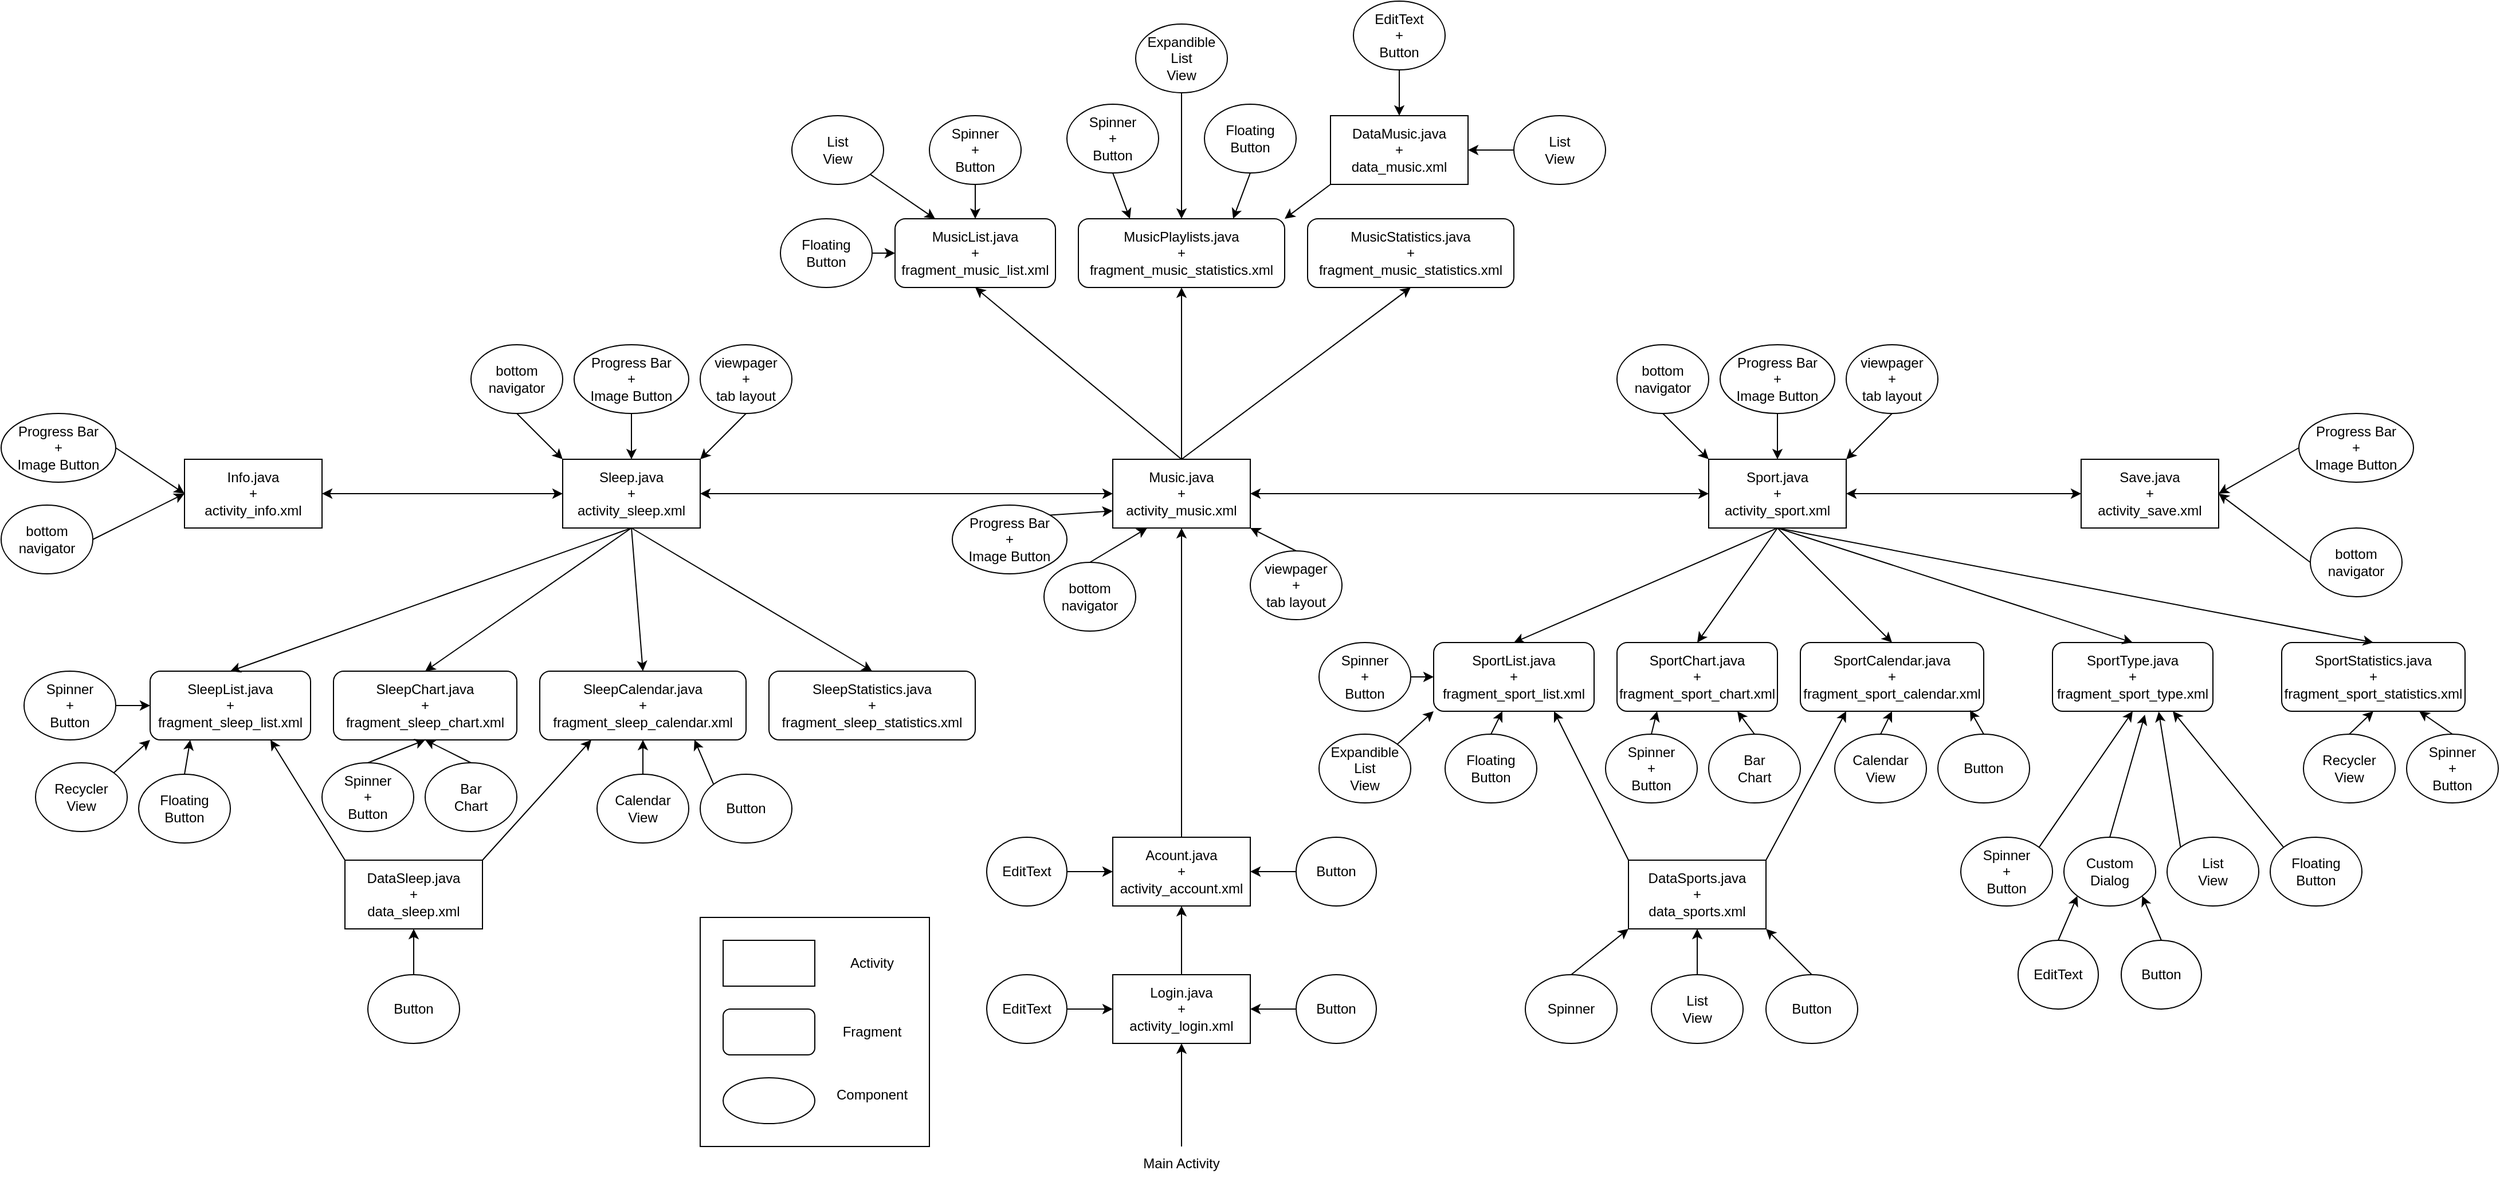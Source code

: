 <mxfile version="20.5.2" type="device"><diagram id="QqsUvbtZhlAcSIjgyaJ4" name="Page-1"><mxGraphModel dx="2036" dy="773" grid="1" gridSize="10" guides="1" tooltips="1" connect="1" arrows="1" fold="1" page="1" pageScale="1" pageWidth="827" pageHeight="1169" math="0" shadow="0"><root><mxCell id="0"/><mxCell id="1" parent="0"/><mxCell id="LwRBW2J4MLNvgcLNQUV2-6" value="" style="rounded=0;whiteSpace=wrap;html=1;" vertex="1" parent="1"><mxGeometry x="-40" y="800" width="200" height="200" as="geometry"/></mxCell><mxCell id="DoOkaMzC40wHIkQqQhBH-1" value="Login.java&lt;br&gt;+&lt;br&gt;activity_login.xml" style="rounded=0;whiteSpace=wrap;html=1;" parent="1" vertex="1"><mxGeometry x="320" y="850" width="120" height="60" as="geometry"/></mxCell><mxCell id="DoOkaMzC40wHIkQqQhBH-2" value="Acount.java&lt;br&gt;+&lt;br&gt;activity_account.xml" style="rounded=0;whiteSpace=wrap;html=1;shadow=0;" parent="1" vertex="1"><mxGeometry x="320" y="730" width="120" height="60" as="geometry"/></mxCell><mxCell id="DoOkaMzC40wHIkQqQhBH-3" value="Sleep.java&lt;br&gt;+&lt;br&gt;activity_sleep.xml" style="rounded=0;whiteSpace=wrap;html=1;" parent="1" vertex="1"><mxGeometry x="-160" y="400" width="120" height="60" as="geometry"/></mxCell><mxCell id="DoOkaMzC40wHIkQqQhBH-4" value="Sport.java&lt;br&gt;+&lt;br&gt;activity_sport.xml" style="rounded=0;whiteSpace=wrap;html=1;" parent="1" vertex="1"><mxGeometry x="840" y="400" width="120" height="60" as="geometry"/></mxCell><mxCell id="DoOkaMzC40wHIkQqQhBH-5" value="Info.java&lt;br&gt;+&lt;br&gt;activity_info.xml" style="rounded=0;whiteSpace=wrap;html=1;" parent="1" vertex="1"><mxGeometry x="-490" y="400" width="120" height="60" as="geometry"/></mxCell><mxCell id="DoOkaMzC40wHIkQqQhBH-6" value="Save.java&lt;br&gt;+&lt;br&gt;activity_save.xml" style="rounded=0;whiteSpace=wrap;html=1;" parent="1" vertex="1"><mxGeometry x="1165" y="400" width="120" height="60" as="geometry"/></mxCell><mxCell id="DoOkaMzC40wHIkQqQhBH-7" value="Music.java&lt;br&gt;+&lt;br&gt;activity_music.xml" style="rounded=0;whiteSpace=wrap;html=1;" parent="1" vertex="1"><mxGeometry x="320" y="400" width="120" height="60" as="geometry"/></mxCell><mxCell id="DoOkaMzC40wHIkQqQhBH-9" value="" style="endArrow=classic;html=1;rounded=0;exitX=0.5;exitY=0;exitDx=0;exitDy=0;entryX=0.5;entryY=1;entryDx=0;entryDy=0;" parent="1" source="DoOkaMzC40wHIkQqQhBH-1" target="DoOkaMzC40wHIkQqQhBH-2" edge="1"><mxGeometry width="50" height="50" relative="1" as="geometry"><mxPoint x="430" y="960" as="sourcePoint"/><mxPoint x="480" y="910" as="targetPoint"/></mxGeometry></mxCell><mxCell id="DoOkaMzC40wHIkQqQhBH-10" value="" style="endArrow=classic;html=1;rounded=0;entryX=0.5;entryY=1;entryDx=0;entryDy=0;exitX=0.5;exitY=0;exitDx=0;exitDy=0;" parent="1" source="DoOkaMzC40wHIkQqQhBH-2" target="DoOkaMzC40wHIkQqQhBH-7" edge="1"><mxGeometry width="50" height="50" relative="1" as="geometry"><mxPoint x="380" y="550" as="sourcePoint"/><mxPoint x="380" y="540" as="targetPoint"/></mxGeometry></mxCell><mxCell id="DoOkaMzC40wHIkQqQhBH-12" value="" style="endArrow=classic;startArrow=classic;html=1;rounded=0;entryX=0;entryY=0.5;entryDx=0;entryDy=0;exitX=1;exitY=0.5;exitDx=0;exitDy=0;" parent="1" source="DoOkaMzC40wHIkQqQhBH-7" target="DoOkaMzC40wHIkQqQhBH-4" edge="1"><mxGeometry width="50" height="50" relative="1" as="geometry"><mxPoint x="330" y="590" as="sourcePoint"/><mxPoint x="380" y="540" as="targetPoint"/></mxGeometry></mxCell><mxCell id="DoOkaMzC40wHIkQqQhBH-13" value="" style="endArrow=classic;startArrow=classic;html=1;rounded=0;exitX=1;exitY=0.5;exitDx=0;exitDy=0;entryX=0;entryY=0.5;entryDx=0;entryDy=0;" parent="1" source="DoOkaMzC40wHIkQqQhBH-4" target="DoOkaMzC40wHIkQqQhBH-6" edge="1"><mxGeometry width="50" height="50" relative="1" as="geometry"><mxPoint x="670" y="480" as="sourcePoint"/><mxPoint x="720" y="430" as="targetPoint"/></mxGeometry></mxCell><mxCell id="DoOkaMzC40wHIkQqQhBH-14" value="" style="endArrow=classic;startArrow=classic;html=1;rounded=0;entryX=1;entryY=0.5;entryDx=0;entryDy=0;exitX=0;exitY=0.5;exitDx=0;exitDy=0;" parent="1" source="DoOkaMzC40wHIkQqQhBH-7" target="DoOkaMzC40wHIkQqQhBH-3" edge="1"><mxGeometry width="50" height="50" relative="1" as="geometry"><mxPoint x="330" y="590" as="sourcePoint"/><mxPoint x="380" y="540" as="targetPoint"/></mxGeometry></mxCell><mxCell id="DoOkaMzC40wHIkQqQhBH-15" value="" style="endArrow=classic;startArrow=classic;html=1;rounded=0;exitX=1;exitY=0.5;exitDx=0;exitDy=0;entryX=0;entryY=0.5;entryDx=0;entryDy=0;" parent="1" source="DoOkaMzC40wHIkQqQhBH-5" target="DoOkaMzC40wHIkQqQhBH-3" edge="1"><mxGeometry width="50" height="50" relative="1" as="geometry"><mxPoint x="70" y="480" as="sourcePoint"/><mxPoint x="-30" y="470" as="targetPoint"/></mxGeometry></mxCell><mxCell id="DoOkaMzC40wHIkQqQhBH-16" value="MusicList.java&lt;br&gt;+&lt;br&gt;fragment_music_list.xml" style="rounded=1;whiteSpace=wrap;html=1;" parent="1" vertex="1"><mxGeometry x="130" y="190" width="140" height="60" as="geometry"/></mxCell><mxCell id="DoOkaMzC40wHIkQqQhBH-19" value="MusicStatistics.java&lt;br&gt;+&lt;br&gt;fragment_music_statistics.xml" style="rounded=1;whiteSpace=wrap;html=1;" parent="1" vertex="1"><mxGeometry x="490" y="190" width="180" height="60" as="geometry"/></mxCell><mxCell id="DoOkaMzC40wHIkQqQhBH-20" value="MusicPlaylists.java&lt;br&gt;+&lt;br&gt;fragment_music_statistics.xml" style="rounded=1;whiteSpace=wrap;html=1;" parent="1" vertex="1"><mxGeometry x="290" y="190" width="180" height="60" as="geometry"/></mxCell><mxCell id="DoOkaMzC40wHIkQqQhBH-21" value="" style="endArrow=classic;html=1;rounded=0;exitX=0.5;exitY=0;exitDx=0;exitDy=0;entryX=0.5;entryY=1;entryDx=0;entryDy=0;" parent="1" source="DoOkaMzC40wHIkQqQhBH-7" target="DoOkaMzC40wHIkQqQhBH-16" edge="1"><mxGeometry width="50" height="50" relative="1" as="geometry"><mxPoint x="330" y="370" as="sourcePoint"/><mxPoint x="380" y="320" as="targetPoint"/></mxGeometry></mxCell><mxCell id="DoOkaMzC40wHIkQqQhBH-22" value="" style="endArrow=classic;html=1;rounded=0;exitX=0.5;exitY=0;exitDx=0;exitDy=0;entryX=0.5;entryY=1;entryDx=0;entryDy=0;" parent="1" source="DoOkaMzC40wHIkQqQhBH-7" target="DoOkaMzC40wHIkQqQhBH-19" edge="1"><mxGeometry width="50" height="50" relative="1" as="geometry"><mxPoint x="330" y="370" as="sourcePoint"/><mxPoint x="380" y="320" as="targetPoint"/></mxGeometry></mxCell><mxCell id="DoOkaMzC40wHIkQqQhBH-23" value="" style="endArrow=classic;html=1;rounded=0;exitX=0.5;exitY=0;exitDx=0;exitDy=0;entryX=0.5;entryY=1;entryDx=0;entryDy=0;" parent="1" source="DoOkaMzC40wHIkQqQhBH-7" target="DoOkaMzC40wHIkQqQhBH-20" edge="1"><mxGeometry width="50" height="50" relative="1" as="geometry"><mxPoint x="330" y="370" as="sourcePoint"/><mxPoint x="380" y="320" as="targetPoint"/></mxGeometry></mxCell><mxCell id="DoOkaMzC40wHIkQqQhBH-24" value="SleepList.java&lt;br&gt;+&lt;br&gt;fragment_sleep_list.xml" style="rounded=1;whiteSpace=wrap;html=1;" parent="1" vertex="1"><mxGeometry x="-520" y="585" width="140" height="60" as="geometry"/></mxCell><mxCell id="DoOkaMzC40wHIkQqQhBH-25" value="SleepStatistics.java&lt;br&gt;+&lt;br&gt;fragment_sleep_statistics.xml" style="rounded=1;whiteSpace=wrap;html=1;" parent="1" vertex="1"><mxGeometry x="20" y="585" width="180" height="60" as="geometry"/></mxCell><mxCell id="DoOkaMzC40wHIkQqQhBH-26" value="SleepCalendar.java&lt;br&gt;+&lt;br&gt;fragment_sleep_calendar.xml" style="rounded=1;whiteSpace=wrap;html=1;" parent="1" vertex="1"><mxGeometry x="-180" y="585" width="180" height="60" as="geometry"/></mxCell><mxCell id="DoOkaMzC40wHIkQqQhBH-27" value="SleepChart.java&lt;br&gt;+&lt;br&gt;fragment_sleep_chart.xml" style="rounded=1;whiteSpace=wrap;html=1;" parent="1" vertex="1"><mxGeometry x="-360" y="585" width="160" height="60" as="geometry"/></mxCell><mxCell id="DoOkaMzC40wHIkQqQhBH-28" value="" style="endArrow=classic;html=1;rounded=0;exitX=0.5;exitY=1;exitDx=0;exitDy=0;entryX=0.5;entryY=0;entryDx=0;entryDy=0;" parent="1" source="DoOkaMzC40wHIkQqQhBH-3" target="DoOkaMzC40wHIkQqQhBH-25" edge="1"><mxGeometry width="50" height="50" relative="1" as="geometry"><mxPoint x="-50" y="590" as="sourcePoint"/><mxPoint y="540" as="targetPoint"/></mxGeometry></mxCell><mxCell id="DoOkaMzC40wHIkQqQhBH-29" value="" style="endArrow=classic;html=1;rounded=0;exitX=0.5;exitY=1;exitDx=0;exitDy=0;entryX=0.5;entryY=0;entryDx=0;entryDy=0;" parent="1" source="DoOkaMzC40wHIkQqQhBH-3" target="DoOkaMzC40wHIkQqQhBH-26" edge="1"><mxGeometry width="50" height="50" relative="1" as="geometry"><mxPoint x="-50" y="590" as="sourcePoint"/><mxPoint y="540" as="targetPoint"/></mxGeometry></mxCell><mxCell id="DoOkaMzC40wHIkQqQhBH-30" value="" style="endArrow=classic;html=1;rounded=0;exitX=0.5;exitY=1;exitDx=0;exitDy=0;entryX=0.5;entryY=0;entryDx=0;entryDy=0;" parent="1" source="DoOkaMzC40wHIkQqQhBH-3" target="DoOkaMzC40wHIkQqQhBH-27" edge="1"><mxGeometry width="50" height="50" relative="1" as="geometry"><mxPoint x="-50" y="590" as="sourcePoint"/><mxPoint y="540" as="targetPoint"/></mxGeometry></mxCell><mxCell id="DoOkaMzC40wHIkQqQhBH-31" value="" style="endArrow=classic;html=1;rounded=0;exitX=0.5;exitY=1;exitDx=0;exitDy=0;entryX=0.5;entryY=0;entryDx=0;entryDy=0;" parent="1" source="DoOkaMzC40wHIkQqQhBH-3" target="DoOkaMzC40wHIkQqQhBH-24" edge="1"><mxGeometry width="50" height="50" relative="1" as="geometry"><mxPoint x="-50" y="590" as="sourcePoint"/><mxPoint y="540" as="targetPoint"/></mxGeometry></mxCell><mxCell id="DoOkaMzC40wHIkQqQhBH-32" value="SportList.java&lt;br&gt;+&lt;br&gt;fragment_sport_list.xml" style="rounded=1;whiteSpace=wrap;html=1;" parent="1" vertex="1"><mxGeometry x="600" y="560" width="140" height="60" as="geometry"/></mxCell><mxCell id="DoOkaMzC40wHIkQqQhBH-33" value="SportCalendar.java&lt;br&gt;+&lt;br&gt;fragment_sport_calendar.xml" style="rounded=1;whiteSpace=wrap;html=1;" parent="1" vertex="1"><mxGeometry x="920" y="560" width="160" height="60" as="geometry"/></mxCell><mxCell id="DoOkaMzC40wHIkQqQhBH-34" value="SportStatistics.java&lt;br&gt;+&lt;br&gt;fragment_sport_statistics.xml" style="rounded=1;whiteSpace=wrap;html=1;" parent="1" vertex="1"><mxGeometry x="1340" y="560" width="160" height="60" as="geometry"/></mxCell><mxCell id="DoOkaMzC40wHIkQqQhBH-35" value="SportChart.java&lt;br&gt;+&lt;br&gt;fragment_sport_chart.xml" style="rounded=1;whiteSpace=wrap;html=1;" parent="1" vertex="1"><mxGeometry x="760" y="560" width="140" height="60" as="geometry"/></mxCell><mxCell id="DoOkaMzC40wHIkQqQhBH-36" value="SportType.java&lt;br&gt;+&lt;br&gt;fragment_sport_type.xml" style="rounded=1;whiteSpace=wrap;html=1;" parent="1" vertex="1"><mxGeometry x="1140" y="560" width="140" height="60" as="geometry"/></mxCell><mxCell id="DoOkaMzC40wHIkQqQhBH-37" value="" style="endArrow=classic;html=1;rounded=0;exitX=0.5;exitY=1;exitDx=0;exitDy=0;entryX=0.5;entryY=0;entryDx=0;entryDy=0;" parent="1" source="DoOkaMzC40wHIkQqQhBH-4" target="DoOkaMzC40wHIkQqQhBH-33" edge="1"><mxGeometry width="50" height="50" relative="1" as="geometry"><mxPoint x="800" y="700" as="sourcePoint"/><mxPoint x="850" y="650" as="targetPoint"/></mxGeometry></mxCell><mxCell id="DoOkaMzC40wHIkQqQhBH-38" value="" style="endArrow=classic;html=1;rounded=0;exitX=0.5;exitY=1;exitDx=0;exitDy=0;entryX=0.5;entryY=0;entryDx=0;entryDy=0;" parent="1" source="DoOkaMzC40wHIkQqQhBH-4" target="DoOkaMzC40wHIkQqQhBH-35" edge="1"><mxGeometry width="50" height="50" relative="1" as="geometry"><mxPoint x="800" y="700" as="sourcePoint"/><mxPoint x="850" y="650" as="targetPoint"/></mxGeometry></mxCell><mxCell id="DoOkaMzC40wHIkQqQhBH-39" value="" style="endArrow=classic;html=1;rounded=0;exitX=0.5;exitY=1;exitDx=0;exitDy=0;entryX=0.5;entryY=0;entryDx=0;entryDy=0;" parent="1" source="DoOkaMzC40wHIkQqQhBH-4" target="DoOkaMzC40wHIkQqQhBH-36" edge="1"><mxGeometry width="50" height="50" relative="1" as="geometry"><mxPoint x="800" y="700" as="sourcePoint"/><mxPoint x="850" y="650" as="targetPoint"/></mxGeometry></mxCell><mxCell id="DoOkaMzC40wHIkQqQhBH-40" value="" style="endArrow=classic;html=1;rounded=0;exitX=0.5;exitY=1;exitDx=0;exitDy=0;entryX=0.5;entryY=0;entryDx=0;entryDy=0;" parent="1" source="DoOkaMzC40wHIkQqQhBH-4" target="DoOkaMzC40wHIkQqQhBH-32" edge="1"><mxGeometry width="50" height="50" relative="1" as="geometry"><mxPoint x="800" y="700" as="sourcePoint"/><mxPoint x="850" y="650" as="targetPoint"/></mxGeometry></mxCell><mxCell id="DoOkaMzC40wHIkQqQhBH-41" value="" style="endArrow=classic;html=1;rounded=0;exitX=0.5;exitY=1;exitDx=0;exitDy=0;entryX=0.5;entryY=0;entryDx=0;entryDy=0;" parent="1" source="DoOkaMzC40wHIkQqQhBH-4" target="DoOkaMzC40wHIkQqQhBH-34" edge="1"><mxGeometry width="50" height="50" relative="1" as="geometry"><mxPoint x="800" y="700" as="sourcePoint"/><mxPoint x="850" y="650" as="targetPoint"/></mxGeometry></mxCell><mxCell id="DoOkaMzC40wHIkQqQhBH-42" value="viewpager&lt;br&gt;+&lt;br&gt;tab layout" style="ellipse;whiteSpace=wrap;html=1;rounded=0;shadow=0;" parent="1" vertex="1"><mxGeometry x="440" y="480" width="80" height="60" as="geometry"/></mxCell><mxCell id="DoOkaMzC40wHIkQqQhBH-43" value="bottom&lt;br&gt;navigator" style="ellipse;whiteSpace=wrap;html=1;rounded=0;shadow=0;" parent="1" vertex="1"><mxGeometry x="260" y="490" width="80" height="60" as="geometry"/></mxCell><mxCell id="DoOkaMzC40wHIkQqQhBH-44" value="" style="endArrow=classic;html=1;rounded=0;exitX=0.5;exitY=0;exitDx=0;exitDy=0;entryX=0.25;entryY=1;entryDx=0;entryDy=0;" parent="1" source="DoOkaMzC40wHIkQqQhBH-43" target="DoOkaMzC40wHIkQqQhBH-7" edge="1"><mxGeometry width="50" height="50" relative="1" as="geometry"><mxPoint x="320" y="510" as="sourcePoint"/><mxPoint x="370" y="460" as="targetPoint"/></mxGeometry></mxCell><mxCell id="DoOkaMzC40wHIkQqQhBH-45" value="" style="endArrow=classic;html=1;rounded=0;exitX=0.5;exitY=0;exitDx=0;exitDy=0;entryX=1;entryY=1;entryDx=0;entryDy=0;" parent="1" source="DoOkaMzC40wHIkQqQhBH-42" target="DoOkaMzC40wHIkQqQhBH-7" edge="1"><mxGeometry width="50" height="50" relative="1" as="geometry"><mxPoint x="510" y="480" as="sourcePoint"/><mxPoint x="560" y="430" as="targetPoint"/></mxGeometry></mxCell><mxCell id="DoOkaMzC40wHIkQqQhBH-46" value="bottom&lt;br&gt;navigator" style="ellipse;whiteSpace=wrap;html=1;rounded=0;shadow=0;" parent="1" vertex="1"><mxGeometry x="-240" y="300" width="80" height="60" as="geometry"/></mxCell><mxCell id="DoOkaMzC40wHIkQqQhBH-47" value="" style="endArrow=classic;html=1;rounded=0;exitX=0.5;exitY=1;exitDx=0;exitDy=0;entryX=0;entryY=0;entryDx=0;entryDy=0;" parent="1" source="DoOkaMzC40wHIkQqQhBH-46" target="DoOkaMzC40wHIkQqQhBH-3" edge="1"><mxGeometry width="50" height="50" relative="1" as="geometry"><mxPoint x="90" y="380" as="sourcePoint"/><mxPoint x="90" y="330" as="targetPoint"/></mxGeometry></mxCell><mxCell id="DoOkaMzC40wHIkQqQhBH-48" value="bottom&lt;br&gt;navigator" style="ellipse;whiteSpace=wrap;html=1;rounded=0;shadow=0;" parent="1" vertex="1"><mxGeometry x="-650" y="440" width="80" height="60" as="geometry"/></mxCell><mxCell id="DoOkaMzC40wHIkQqQhBH-49" value="" style="endArrow=classic;html=1;rounded=0;exitX=1;exitY=0.5;exitDx=0;exitDy=0;entryX=0;entryY=0.5;entryDx=0;entryDy=0;" parent="1" source="DoOkaMzC40wHIkQqQhBH-48" target="DoOkaMzC40wHIkQqQhBH-5" edge="1"><mxGeometry width="50" height="50" relative="1" as="geometry"><mxPoint x="-570" y="440" as="sourcePoint"/><mxPoint x="-490" y="420" as="targetPoint"/></mxGeometry></mxCell><mxCell id="DoOkaMzC40wHIkQqQhBH-50" value="bottom&lt;br&gt;navigator" style="ellipse;whiteSpace=wrap;html=1;rounded=0;shadow=0;" parent="1" vertex="1"><mxGeometry x="760" y="300" width="80" height="60" as="geometry"/></mxCell><mxCell id="DoOkaMzC40wHIkQqQhBH-51" value="" style="endArrow=classic;html=1;rounded=0;exitX=0.5;exitY=1;exitDx=0;exitDy=0;entryX=0;entryY=0;entryDx=0;entryDy=0;" parent="1" source="DoOkaMzC40wHIkQqQhBH-50" target="DoOkaMzC40wHIkQqQhBH-4" edge="1"><mxGeometry width="50" height="50" relative="1" as="geometry"><mxPoint x="800" y="350" as="sourcePoint"/><mxPoint x="800" y="300" as="targetPoint"/></mxGeometry></mxCell><mxCell id="DoOkaMzC40wHIkQqQhBH-52" value="bottom&lt;br&gt;navigator" style="ellipse;whiteSpace=wrap;html=1;rounded=0;shadow=0;" parent="1" vertex="1"><mxGeometry x="1365" y="460" width="80" height="60" as="geometry"/></mxCell><mxCell id="DoOkaMzC40wHIkQqQhBH-53" value="" style="endArrow=classic;html=1;rounded=0;exitX=0;exitY=0.5;exitDx=0;exitDy=0;entryX=1;entryY=0.5;entryDx=0;entryDy=0;" parent="1" source="DoOkaMzC40wHIkQqQhBH-52" target="DoOkaMzC40wHIkQqQhBH-6" edge="1"><mxGeometry width="50" height="50" relative="1" as="geometry"><mxPoint x="995" y="370" as="sourcePoint"/><mxPoint x="1065" y="350" as="targetPoint"/></mxGeometry></mxCell><mxCell id="DoOkaMzC40wHIkQqQhBH-54" value="viewpager&lt;br&gt;+&lt;br&gt;tab layout" style="ellipse;whiteSpace=wrap;html=1;rounded=0;shadow=0;" parent="1" vertex="1"><mxGeometry x="960" y="300" width="80" height="60" as="geometry"/></mxCell><mxCell id="DoOkaMzC40wHIkQqQhBH-55" value="" style="endArrow=classic;html=1;rounded=0;exitX=0.5;exitY=1;exitDx=0;exitDy=0;entryX=1;entryY=0;entryDx=0;entryDy=0;" parent="1" source="DoOkaMzC40wHIkQqQhBH-54" target="DoOkaMzC40wHIkQqQhBH-4" edge="1"><mxGeometry width="50" height="50" relative="1" as="geometry"><mxPoint x="1030" y="320" as="sourcePoint"/><mxPoint x="960" y="300" as="targetPoint"/></mxGeometry></mxCell><mxCell id="DoOkaMzC40wHIkQqQhBH-56" value="viewpager&lt;br&gt;+&lt;br&gt;tab layout" style="ellipse;whiteSpace=wrap;html=1;rounded=0;shadow=0;" parent="1" vertex="1"><mxGeometry x="-40" y="300" width="80" height="60" as="geometry"/></mxCell><mxCell id="DoOkaMzC40wHIkQqQhBH-57" value="" style="endArrow=classic;html=1;rounded=0;exitX=0.5;exitY=1;exitDx=0;exitDy=0;entryX=1;entryY=0;entryDx=0;entryDy=0;" parent="1" source="DoOkaMzC40wHIkQqQhBH-56" target="DoOkaMzC40wHIkQqQhBH-3" edge="1"><mxGeometry width="50" height="50" relative="1" as="geometry"><mxPoint x="70" y="280" as="sourcePoint"/><mxPoint y="260" as="targetPoint"/></mxGeometry></mxCell><mxCell id="DoOkaMzC40wHIkQqQhBH-60" value="EditText" style="ellipse;whiteSpace=wrap;html=1;rounded=0;shadow=0;" parent="1" vertex="1"><mxGeometry x="210" y="850" width="70" height="60" as="geometry"/></mxCell><mxCell id="DoOkaMzC40wHIkQqQhBH-61" value="Button" style="ellipse;whiteSpace=wrap;html=1;rounded=0;shadow=0;" parent="1" vertex="1"><mxGeometry x="480" y="850" width="70" height="60" as="geometry"/></mxCell><mxCell id="DoOkaMzC40wHIkQqQhBH-62" value="" style="endArrow=classic;html=1;rounded=0;exitX=1;exitY=0.5;exitDx=0;exitDy=0;entryX=0;entryY=0.5;entryDx=0;entryDy=0;" parent="1" source="DoOkaMzC40wHIkQqQhBH-60" target="DoOkaMzC40wHIkQqQhBH-1" edge="1"><mxGeometry width="50" height="50" relative="1" as="geometry"><mxPoint x="330" y="890" as="sourcePoint"/><mxPoint x="380" y="840" as="targetPoint"/><Array as="points"/></mxGeometry></mxCell><mxCell id="DoOkaMzC40wHIkQqQhBH-65" value="" style="endArrow=classic;html=1;rounded=0;exitX=0;exitY=0.5;exitDx=0;exitDy=0;entryX=1;entryY=0.5;entryDx=0;entryDy=0;" parent="1" source="DoOkaMzC40wHIkQqQhBH-61" target="DoOkaMzC40wHIkQqQhBH-1" edge="1"><mxGeometry width="50" height="50" relative="1" as="geometry"><mxPoint x="640" y="930" as="sourcePoint"/><mxPoint x="690" y="880" as="targetPoint"/></mxGeometry></mxCell><mxCell id="DoOkaMzC40wHIkQqQhBH-66" value="Button" style="ellipse;whiteSpace=wrap;html=1;rounded=0;shadow=0;" parent="1" vertex="1"><mxGeometry x="480" y="730" width="70" height="60" as="geometry"/></mxCell><mxCell id="DoOkaMzC40wHIkQqQhBH-67" value="" style="endArrow=classic;html=1;rounded=0;exitX=0;exitY=0.5;exitDx=0;exitDy=0;entryX=1;entryY=0.5;entryDx=0;entryDy=0;" parent="1" source="DoOkaMzC40wHIkQqQhBH-66" target="DoOkaMzC40wHIkQqQhBH-2" edge="1"><mxGeometry width="50" height="50" relative="1" as="geometry"><mxPoint x="640" y="810" as="sourcePoint"/><mxPoint x="440" y="760" as="targetPoint"/></mxGeometry></mxCell><mxCell id="DoOkaMzC40wHIkQqQhBH-68" value="EditText" style="ellipse;whiteSpace=wrap;html=1;rounded=0;shadow=0;" parent="1" vertex="1"><mxGeometry x="210" y="730" width="70" height="60" as="geometry"/></mxCell><mxCell id="DoOkaMzC40wHIkQqQhBH-69" value="" style="endArrow=classic;html=1;rounded=0;exitX=1;exitY=0.5;exitDx=0;exitDy=0;entryX=0;entryY=0.5;entryDx=0;entryDy=0;" parent="1" source="DoOkaMzC40wHIkQqQhBH-68" target="DoOkaMzC40wHIkQqQhBH-2" edge="1"><mxGeometry width="50" height="50" relative="1" as="geometry"><mxPoint x="330" y="770" as="sourcePoint"/><mxPoint x="310" y="740" as="targetPoint"/><Array as="points"/></mxGeometry></mxCell><mxCell id="DoOkaMzC40wHIkQqQhBH-70" value="Spinner&lt;br&gt;+&lt;br&gt;Button" style="ellipse;whiteSpace=wrap;html=1;rounded=0;shadow=0;" parent="1" vertex="1"><mxGeometry x="-630" y="585" width="80" height="60" as="geometry"/></mxCell><mxCell id="DoOkaMzC40wHIkQqQhBH-71" value="Floating&lt;br&gt;Button" style="ellipse;whiteSpace=wrap;html=1;rounded=0;shadow=0;" parent="1" vertex="1"><mxGeometry x="-530" y="675" width="80" height="60" as="geometry"/></mxCell><mxCell id="DoOkaMzC40wHIkQqQhBH-72" value="Recycler&lt;br&gt;View" style="ellipse;whiteSpace=wrap;html=1;rounded=0;shadow=0;" parent="1" vertex="1"><mxGeometry x="-620" y="665" width="80" height="60" as="geometry"/></mxCell><mxCell id="DoOkaMzC40wHIkQqQhBH-73" value="Spinner&lt;br&gt;+&lt;br&gt;Button" style="ellipse;whiteSpace=wrap;html=1;rounded=0;shadow=0;" parent="1" vertex="1"><mxGeometry x="-370" y="665" width="80" height="60" as="geometry"/></mxCell><mxCell id="DoOkaMzC40wHIkQqQhBH-74" value="Button" style="ellipse;whiteSpace=wrap;html=1;rounded=0;shadow=0;" parent="1" vertex="1"><mxGeometry x="-40" y="675" width="80" height="60" as="geometry"/></mxCell><mxCell id="DoOkaMzC40wHIkQqQhBH-75" value="Calendar&lt;br&gt;View" style="ellipse;whiteSpace=wrap;html=1;rounded=0;shadow=0;" parent="1" vertex="1"><mxGeometry x="-130" y="675" width="80" height="60" as="geometry"/></mxCell><mxCell id="DoOkaMzC40wHIkQqQhBH-76" value="Bar&lt;br&gt;Chart" style="ellipse;whiteSpace=wrap;html=1;rounded=0;shadow=0;" parent="1" vertex="1"><mxGeometry x="-280" y="665" width="80" height="60" as="geometry"/></mxCell><mxCell id="DoOkaMzC40wHIkQqQhBH-77" value="" style="endArrow=classic;html=1;rounded=0;entryX=0;entryY=0.5;entryDx=0;entryDy=0;exitX=1;exitY=0.5;exitDx=0;exitDy=0;" parent="1" source="DoOkaMzC40wHIkQqQhBH-70" target="DoOkaMzC40wHIkQqQhBH-24" edge="1"><mxGeometry width="50" height="50" relative="1" as="geometry"><mxPoint x="-560" y="565" as="sourcePoint"/><mxPoint x="-510" y="515" as="targetPoint"/></mxGeometry></mxCell><mxCell id="DoOkaMzC40wHIkQqQhBH-78" value="" style="endArrow=classic;html=1;rounded=0;entryX=0;entryY=1;entryDx=0;entryDy=0;exitX=1;exitY=0;exitDx=0;exitDy=0;" parent="1" source="DoOkaMzC40wHIkQqQhBH-72" target="DoOkaMzC40wHIkQqQhBH-24" edge="1"><mxGeometry width="50" height="50" relative="1" as="geometry"><mxPoint x="-570" y="735" as="sourcePoint"/><mxPoint x="-520" y="685" as="targetPoint"/></mxGeometry></mxCell><mxCell id="DoOkaMzC40wHIkQqQhBH-79" value="" style="endArrow=classic;html=1;rounded=0;exitX=0.5;exitY=0;exitDx=0;exitDy=0;entryX=0.25;entryY=1;entryDx=0;entryDy=0;" parent="1" source="DoOkaMzC40wHIkQqQhBH-71" target="DoOkaMzC40wHIkQqQhBH-24" edge="1"><mxGeometry width="50" height="50" relative="1" as="geometry"><mxPoint x="-240" y="725" as="sourcePoint"/><mxPoint x="-460" y="655" as="targetPoint"/></mxGeometry></mxCell><mxCell id="DoOkaMzC40wHIkQqQhBH-80" value="" style="endArrow=classic;html=1;rounded=0;entryX=0.5;entryY=1;entryDx=0;entryDy=0;exitX=0.5;exitY=0;exitDx=0;exitDy=0;" parent="1" source="DoOkaMzC40wHIkQqQhBH-73" target="DoOkaMzC40wHIkQqQhBH-27" edge="1"><mxGeometry width="50" height="50" relative="1" as="geometry"><mxPoint x="-240" y="725" as="sourcePoint"/><mxPoint x="-190" y="675" as="targetPoint"/></mxGeometry></mxCell><mxCell id="DoOkaMzC40wHIkQqQhBH-81" value="" style="endArrow=classic;html=1;rounded=0;entryX=0.5;entryY=1;entryDx=0;entryDy=0;exitX=0.5;exitY=0;exitDx=0;exitDy=0;" parent="1" source="DoOkaMzC40wHIkQqQhBH-76" target="DoOkaMzC40wHIkQqQhBH-27" edge="1"><mxGeometry width="50" height="50" relative="1" as="geometry"><mxPoint x="-240" y="725" as="sourcePoint"/><mxPoint x="-190" y="675" as="targetPoint"/></mxGeometry></mxCell><mxCell id="DoOkaMzC40wHIkQqQhBH-82" value="" style="endArrow=classic;html=1;rounded=0;entryX=0.5;entryY=1;entryDx=0;entryDy=0;exitX=0.5;exitY=0;exitDx=0;exitDy=0;" parent="1" source="DoOkaMzC40wHIkQqQhBH-75" target="DoOkaMzC40wHIkQqQhBH-26" edge="1"><mxGeometry width="50" height="50" relative="1" as="geometry"><mxPoint x="-240" y="725" as="sourcePoint"/><mxPoint x="-190" y="675" as="targetPoint"/></mxGeometry></mxCell><mxCell id="DoOkaMzC40wHIkQqQhBH-83" value="" style="endArrow=classic;html=1;rounded=0;entryX=0.75;entryY=1;entryDx=0;entryDy=0;exitX=0;exitY=0;exitDx=0;exitDy=0;" parent="1" source="DoOkaMzC40wHIkQqQhBH-74" target="DoOkaMzC40wHIkQqQhBH-26" edge="1"><mxGeometry width="50" height="50" relative="1" as="geometry"><mxPoint x="-240" y="725" as="sourcePoint"/><mxPoint x="-190" y="675" as="targetPoint"/></mxGeometry></mxCell><mxCell id="DoOkaMzC40wHIkQqQhBH-84" value="Spinner&lt;br&gt;+&lt;br&gt;Button" style="ellipse;whiteSpace=wrap;html=1;rounded=0;shadow=0;" parent="1" vertex="1"><mxGeometry x="160" y="100" width="80" height="60" as="geometry"/></mxCell><mxCell id="DoOkaMzC40wHIkQqQhBH-85" value="Spinner&lt;br&gt;+&lt;br&gt;Button" style="ellipse;whiteSpace=wrap;html=1;rounded=0;shadow=0;" parent="1" vertex="1"><mxGeometry x="280" y="90" width="80" height="60" as="geometry"/></mxCell><mxCell id="DoOkaMzC40wHIkQqQhBH-86" value="Floating&lt;br&gt;Button" style="ellipse;whiteSpace=wrap;html=1;rounded=0;shadow=0;" parent="1" vertex="1"><mxGeometry x="30" y="190" width="80" height="60" as="geometry"/></mxCell><mxCell id="DoOkaMzC40wHIkQqQhBH-87" value="Floating&lt;br&gt;Button" style="ellipse;whiteSpace=wrap;html=1;rounded=0;shadow=0;" parent="1" vertex="1"><mxGeometry x="400" y="90" width="80" height="60" as="geometry"/></mxCell><mxCell id="DoOkaMzC40wHIkQqQhBH-88" value="List&lt;br&gt;View" style="ellipse;whiteSpace=wrap;html=1;rounded=0;shadow=0;" parent="1" vertex="1"><mxGeometry x="40" y="100" width="80" height="60" as="geometry"/></mxCell><mxCell id="DoOkaMzC40wHIkQqQhBH-89" value="Expandible&lt;br&gt;List&lt;br&gt;View" style="ellipse;whiteSpace=wrap;html=1;rounded=0;shadow=0;" parent="1" vertex="1"><mxGeometry x="340" y="20" width="80" height="60" as="geometry"/></mxCell><mxCell id="DoOkaMzC40wHIkQqQhBH-92" value="" style="endArrow=classic;html=1;rounded=0;exitX=0.5;exitY=1;exitDx=0;exitDy=0;entryX=0.25;entryY=0;entryDx=0;entryDy=0;" parent="1" source="DoOkaMzC40wHIkQqQhBH-85" target="DoOkaMzC40wHIkQqQhBH-20" edge="1"><mxGeometry width="50" height="50" relative="1" as="geometry"><mxPoint x="390" y="280" as="sourcePoint"/><mxPoint x="390" y="190" as="targetPoint"/></mxGeometry></mxCell><mxCell id="DoOkaMzC40wHIkQqQhBH-93" value="" style="endArrow=classic;html=1;rounded=0;exitX=0.5;exitY=1;exitDx=0;exitDy=0;entryX=0.75;entryY=0;entryDx=0;entryDy=0;" parent="1" source="DoOkaMzC40wHIkQqQhBH-87" target="DoOkaMzC40wHIkQqQhBH-20" edge="1"><mxGeometry width="50" height="50" relative="1" as="geometry"><mxPoint x="390" y="280" as="sourcePoint"/><mxPoint x="460" y="170" as="targetPoint"/></mxGeometry></mxCell><mxCell id="DoOkaMzC40wHIkQqQhBH-94" value="" style="endArrow=classic;html=1;rounded=0;exitX=0.5;exitY=1;exitDx=0;exitDy=0;entryX=0.5;entryY=0;entryDx=0;entryDy=0;" parent="1" source="DoOkaMzC40wHIkQqQhBH-89" target="DoOkaMzC40wHIkQqQhBH-20" edge="1"><mxGeometry width="50" height="50" relative="1" as="geometry"><mxPoint x="390" y="280" as="sourcePoint"/><mxPoint x="440" y="230" as="targetPoint"/></mxGeometry></mxCell><mxCell id="DoOkaMzC40wHIkQqQhBH-95" value="" style="endArrow=classic;html=1;rounded=0;exitX=1;exitY=0.5;exitDx=0;exitDy=0;entryX=0;entryY=0.5;entryDx=0;entryDy=0;" parent="1" source="DoOkaMzC40wHIkQqQhBH-86" target="DoOkaMzC40wHIkQqQhBH-16" edge="1"><mxGeometry width="50" height="50" relative="1" as="geometry"><mxPoint x="110" y="330" as="sourcePoint"/><mxPoint x="160" y="280" as="targetPoint"/></mxGeometry></mxCell><mxCell id="DoOkaMzC40wHIkQqQhBH-96" value="" style="endArrow=classic;html=1;rounded=0;exitX=1;exitY=1;exitDx=0;exitDy=0;entryX=0.25;entryY=0;entryDx=0;entryDy=0;" parent="1" source="DoOkaMzC40wHIkQqQhBH-88" target="DoOkaMzC40wHIkQqQhBH-16" edge="1"><mxGeometry width="50" height="50" relative="1" as="geometry"><mxPoint x="110" y="330" as="sourcePoint"/><mxPoint x="160" y="280" as="targetPoint"/></mxGeometry></mxCell><mxCell id="DoOkaMzC40wHIkQqQhBH-97" value="" style="endArrow=classic;html=1;rounded=0;exitX=0.5;exitY=1;exitDx=0;exitDy=0;entryX=0.5;entryY=0;entryDx=0;entryDy=0;" parent="1" source="DoOkaMzC40wHIkQqQhBH-84" target="DoOkaMzC40wHIkQqQhBH-16" edge="1"><mxGeometry width="50" height="50" relative="1" as="geometry"><mxPoint x="110" y="330" as="sourcePoint"/><mxPoint x="160" y="280" as="targetPoint"/></mxGeometry></mxCell><mxCell id="DoOkaMzC40wHIkQqQhBH-98" value="Expandible&lt;br&gt;List&lt;br&gt;View" style="ellipse;whiteSpace=wrap;html=1;rounded=0;shadow=0;" parent="1" vertex="1"><mxGeometry x="500" y="640" width="80" height="60" as="geometry"/></mxCell><mxCell id="DoOkaMzC40wHIkQqQhBH-99" value="Floating&lt;br&gt;Button" style="ellipse;whiteSpace=wrap;html=1;rounded=0;shadow=0;" parent="1" vertex="1"><mxGeometry x="610" y="640" width="80" height="60" as="geometry"/></mxCell><mxCell id="DoOkaMzC40wHIkQqQhBH-100" value="Spinner&lt;br&gt;+&lt;br&gt;Button" style="ellipse;whiteSpace=wrap;html=1;rounded=0;shadow=0;" parent="1" vertex="1"><mxGeometry x="500" y="560" width="80" height="60" as="geometry"/></mxCell><mxCell id="DoOkaMzC40wHIkQqQhBH-101" value="" style="endArrow=classic;html=1;rounded=0;entryX=0;entryY=0.5;entryDx=0;entryDy=0;exitX=1;exitY=0.5;exitDx=0;exitDy=0;" parent="1" source="DoOkaMzC40wHIkQqQhBH-100" target="DoOkaMzC40wHIkQqQhBH-32" edge="1"><mxGeometry width="50" height="50" relative="1" as="geometry"><mxPoint x="510" y="680" as="sourcePoint"/><mxPoint x="560" y="630" as="targetPoint"/></mxGeometry></mxCell><mxCell id="DoOkaMzC40wHIkQqQhBH-102" value="" style="endArrow=classic;html=1;rounded=0;entryX=0;entryY=1;entryDx=0;entryDy=0;exitX=1;exitY=0;exitDx=0;exitDy=0;" parent="1" source="DoOkaMzC40wHIkQqQhBH-98" target="DoOkaMzC40wHIkQqQhBH-32" edge="1"><mxGeometry width="50" height="50" relative="1" as="geometry"><mxPoint x="510" y="680" as="sourcePoint"/><mxPoint x="560" y="630" as="targetPoint"/></mxGeometry></mxCell><mxCell id="DoOkaMzC40wHIkQqQhBH-103" value="" style="endArrow=classic;html=1;rounded=0;exitX=0.5;exitY=0;exitDx=0;exitDy=0;" parent="1" source="DoOkaMzC40wHIkQqQhBH-99" edge="1"><mxGeometry width="50" height="50" relative="1" as="geometry"><mxPoint x="510" y="680" as="sourcePoint"/><mxPoint x="660" y="620" as="targetPoint"/></mxGeometry></mxCell><mxCell id="DoOkaMzC40wHIkQqQhBH-104" value="Spinner&lt;br&gt;+&lt;br&gt;Button" style="ellipse;whiteSpace=wrap;html=1;rounded=0;shadow=0;" parent="1" vertex="1"><mxGeometry x="750" y="640" width="80" height="60" as="geometry"/></mxCell><mxCell id="DoOkaMzC40wHIkQqQhBH-105" value="Bar&lt;br&gt;Chart" style="ellipse;whiteSpace=wrap;html=1;rounded=0;shadow=0;" parent="1" vertex="1"><mxGeometry x="840" y="640" width="80" height="60" as="geometry"/></mxCell><mxCell id="DoOkaMzC40wHIkQqQhBH-106" value="" style="endArrow=classic;html=1;rounded=0;entryX=0.25;entryY=1;entryDx=0;entryDy=0;exitX=0.5;exitY=0;exitDx=0;exitDy=0;" parent="1" source="DoOkaMzC40wHIkQqQhBH-104" target="DoOkaMzC40wHIkQqQhBH-35" edge="1"><mxGeometry width="50" height="50" relative="1" as="geometry"><mxPoint x="660" y="660" as="sourcePoint"/><mxPoint x="710" y="610" as="targetPoint"/></mxGeometry></mxCell><mxCell id="DoOkaMzC40wHIkQqQhBH-107" value="" style="endArrow=classic;html=1;rounded=0;entryX=0.75;entryY=1;entryDx=0;entryDy=0;exitX=0.5;exitY=0;exitDx=0;exitDy=0;" parent="1" source="DoOkaMzC40wHIkQqQhBH-105" target="DoOkaMzC40wHIkQqQhBH-35" edge="1"><mxGeometry width="50" height="50" relative="1" as="geometry"><mxPoint x="660" y="660" as="sourcePoint"/><mxPoint x="710" y="610" as="targetPoint"/></mxGeometry></mxCell><mxCell id="DoOkaMzC40wHIkQqQhBH-108" value="Calendar&lt;br&gt;View" style="ellipse;whiteSpace=wrap;html=1;rounded=0;shadow=0;" parent="1" vertex="1"><mxGeometry x="950" y="640" width="80" height="60" as="geometry"/></mxCell><mxCell id="DoOkaMzC40wHIkQqQhBH-109" value="Button" style="ellipse;whiteSpace=wrap;html=1;rounded=0;shadow=0;" parent="1" vertex="1"><mxGeometry x="1040" y="640" width="80" height="60" as="geometry"/></mxCell><mxCell id="DoOkaMzC40wHIkQqQhBH-110" value="" style="endArrow=classic;html=1;rounded=0;entryX=0.5;entryY=1;entryDx=0;entryDy=0;exitX=0.5;exitY=0;exitDx=0;exitDy=0;" parent="1" source="DoOkaMzC40wHIkQqQhBH-108" target="DoOkaMzC40wHIkQqQhBH-33" edge="1"><mxGeometry width="50" height="50" relative="1" as="geometry"><mxPoint x="1000" y="730" as="sourcePoint"/><mxPoint x="1050" y="680" as="targetPoint"/></mxGeometry></mxCell><mxCell id="DoOkaMzC40wHIkQqQhBH-111" value="" style="endArrow=classic;html=1;rounded=0;entryX=0.925;entryY=0.983;entryDx=0;entryDy=0;exitX=0.5;exitY=0;exitDx=0;exitDy=0;entryPerimeter=0;" parent="1" source="DoOkaMzC40wHIkQqQhBH-109" target="DoOkaMzC40wHIkQqQhBH-33" edge="1"><mxGeometry width="50" height="50" relative="1" as="geometry"><mxPoint x="1040" y="730" as="sourcePoint"/><mxPoint x="1104.64" y="621.02" as="targetPoint"/></mxGeometry></mxCell><mxCell id="DoOkaMzC40wHIkQqQhBH-112" value="Spinner&lt;br&gt;+&lt;br&gt;Button" style="ellipse;whiteSpace=wrap;html=1;rounded=0;shadow=0;" parent="1" vertex="1"><mxGeometry x="1060" y="730" width="80" height="60" as="geometry"/></mxCell><mxCell id="DoOkaMzC40wHIkQqQhBH-113" value="Floating&lt;br&gt;Button" style="ellipse;whiteSpace=wrap;html=1;rounded=0;shadow=0;" parent="1" vertex="1"><mxGeometry x="1330" y="730" width="80" height="60" as="geometry"/></mxCell><mxCell id="DoOkaMzC40wHIkQqQhBH-114" value="List&lt;br&gt;View" style="ellipse;whiteSpace=wrap;html=1;rounded=0;shadow=0;" parent="1" vertex="1"><mxGeometry x="1240" y="730" width="80" height="60" as="geometry"/></mxCell><mxCell id="DoOkaMzC40wHIkQqQhBH-115" value="" style="endArrow=classic;html=1;rounded=0;entryX=0.5;entryY=1;entryDx=0;entryDy=0;exitX=1;exitY=0;exitDx=0;exitDy=0;" parent="1" source="DoOkaMzC40wHIkQqQhBH-112" target="DoOkaMzC40wHIkQqQhBH-36" edge="1"><mxGeometry width="50" height="50" relative="1" as="geometry"><mxPoint x="1128.284" y="738.787" as="sourcePoint"/><mxPoint x="1090" y="670" as="targetPoint"/></mxGeometry></mxCell><mxCell id="DoOkaMzC40wHIkQqQhBH-116" value="" style="endArrow=classic;html=1;rounded=0;entryX=0.75;entryY=1;entryDx=0;entryDy=0;exitX=0;exitY=0;exitDx=0;exitDy=0;" parent="1" source="DoOkaMzC40wHIkQqQhBH-113" target="DoOkaMzC40wHIkQqQhBH-36" edge="1"><mxGeometry width="50" height="50" relative="1" as="geometry"><mxPoint x="1341.716" y="738.787" as="sourcePoint"/><mxPoint x="1090" y="670" as="targetPoint"/></mxGeometry></mxCell><mxCell id="DoOkaMzC40wHIkQqQhBH-117" value="" style="endArrow=classic;html=1;rounded=0;entryX=0.662;entryY=1.006;entryDx=0;entryDy=0;entryPerimeter=0;exitX=0;exitY=0;exitDx=0;exitDy=0;" parent="1" source="DoOkaMzC40wHIkQqQhBH-114" target="DoOkaMzC40wHIkQqQhBH-36" edge="1"><mxGeometry width="50" height="50" relative="1" as="geometry"><mxPoint x="1040" y="720" as="sourcePoint"/><mxPoint x="1090" y="670" as="targetPoint"/></mxGeometry></mxCell><mxCell id="DoOkaMzC40wHIkQqQhBH-118" value="Recycler&lt;br&gt;View" style="ellipse;whiteSpace=wrap;html=1;rounded=0;shadow=0;" parent="1" vertex="1"><mxGeometry x="1359" y="640" width="80" height="60" as="geometry"/></mxCell><mxCell id="DoOkaMzC40wHIkQqQhBH-119" value="Spinner&lt;br&gt;+&lt;br&gt;Button" style="ellipse;whiteSpace=wrap;html=1;rounded=0;shadow=0;" parent="1" vertex="1"><mxGeometry x="1449" y="640" width="80" height="60" as="geometry"/></mxCell><mxCell id="DoOkaMzC40wHIkQqQhBH-120" value="" style="endArrow=classic;html=1;rounded=0;entryX=0.5;entryY=1;entryDx=0;entryDy=0;exitX=0.5;exitY=0;exitDx=0;exitDy=0;" parent="1" source="DoOkaMzC40wHIkQqQhBH-118" target="DoOkaMzC40wHIkQqQhBH-34" edge="1"><mxGeometry width="50" height="50" relative="1" as="geometry"><mxPoint x="1379" y="740" as="sourcePoint"/><mxPoint x="1429" y="690" as="targetPoint"/></mxGeometry></mxCell><mxCell id="DoOkaMzC40wHIkQqQhBH-121" value="" style="endArrow=classic;html=1;rounded=0;entryX=0.75;entryY=1;entryDx=0;entryDy=0;exitX=0.5;exitY=0;exitDx=0;exitDy=0;" parent="1" source="DoOkaMzC40wHIkQqQhBH-119" target="DoOkaMzC40wHIkQqQhBH-34" edge="1"><mxGeometry width="50" height="50" relative="1" as="geometry"><mxPoint x="1379" y="740" as="sourcePoint"/><mxPoint x="1429" y="690" as="targetPoint"/></mxGeometry></mxCell><mxCell id="DoOkaMzC40wHIkQqQhBH-122" value="Progress Bar&lt;br&gt;+&lt;br&gt;Image Button" style="ellipse;whiteSpace=wrap;html=1;rounded=0;shadow=0;" parent="1" vertex="1"><mxGeometry x="850" y="300" width="100" height="60" as="geometry"/></mxCell><mxCell id="DoOkaMzC40wHIkQqQhBH-123" value="Progress Bar&lt;br&gt;+&lt;br&gt;Image Button" style="ellipse;whiteSpace=wrap;html=1;rounded=0;shadow=0;" parent="1" vertex="1"><mxGeometry x="1355" y="360" width="100" height="60" as="geometry"/></mxCell><mxCell id="DoOkaMzC40wHIkQqQhBH-126" value="" style="endArrow=classic;html=1;rounded=0;entryX=1;entryY=0.5;entryDx=0;entryDy=0;exitX=0;exitY=0.5;exitDx=0;exitDy=0;" parent="1" source="DoOkaMzC40wHIkQqQhBH-123" target="DoOkaMzC40wHIkQqQhBH-6" edge="1"><mxGeometry width="50" height="50" relative="1" as="geometry"><mxPoint x="1295" y="350" as="sourcePoint"/><mxPoint x="1345" y="300" as="targetPoint"/></mxGeometry></mxCell><mxCell id="DoOkaMzC40wHIkQqQhBH-127" value="" style="endArrow=classic;html=1;rounded=0;exitX=0.5;exitY=1;exitDx=0;exitDy=0;entryX=0.5;entryY=0;entryDx=0;entryDy=0;" parent="1" source="DoOkaMzC40wHIkQqQhBH-122" target="DoOkaMzC40wHIkQqQhBH-4" edge="1"><mxGeometry width="50" height="50" relative="1" as="geometry"><mxPoint x="890" y="380" as="sourcePoint"/><mxPoint x="940" y="330" as="targetPoint"/></mxGeometry></mxCell><mxCell id="DoOkaMzC40wHIkQqQhBH-128" value="Progress Bar&lt;br&gt;+&lt;br&gt;Image Button" style="ellipse;whiteSpace=wrap;html=1;rounded=0;shadow=0;" parent="1" vertex="1"><mxGeometry x="180" y="440" width="100" height="60" as="geometry"/></mxCell><mxCell id="DoOkaMzC40wHIkQqQhBH-130" value="Progress Bar&lt;br&gt;+&lt;br&gt;Image Button" style="ellipse;whiteSpace=wrap;html=1;rounded=0;shadow=0;" parent="1" vertex="1"><mxGeometry x="-150" y="300" width="100" height="60" as="geometry"/></mxCell><mxCell id="DoOkaMzC40wHIkQqQhBH-131" value="" style="endArrow=classic;html=1;rounded=0;exitX=0.5;exitY=1;exitDx=0;exitDy=0;entryX=0.5;entryY=0;entryDx=0;entryDy=0;" parent="1" source="DoOkaMzC40wHIkQqQhBH-130" target="DoOkaMzC40wHIkQqQhBH-3" edge="1"><mxGeometry width="50" height="50" relative="1" as="geometry"><mxPoint x="100" y="540" as="sourcePoint"/><mxPoint x="150" y="490" as="targetPoint"/></mxGeometry></mxCell><mxCell id="DoOkaMzC40wHIkQqQhBH-132" value="Progress Bar&lt;br&gt;+&lt;br&gt;Image Button" style="ellipse;whiteSpace=wrap;html=1;rounded=0;shadow=0;" parent="1" vertex="1"><mxGeometry x="-650" y="360" width="100" height="60" as="geometry"/></mxCell><mxCell id="DoOkaMzC40wHIkQqQhBH-133" value="" style="endArrow=classic;html=1;rounded=0;exitX=1;exitY=0.5;exitDx=0;exitDy=0;entryX=0;entryY=0.5;entryDx=0;entryDy=0;" parent="1" source="DoOkaMzC40wHIkQqQhBH-132" target="DoOkaMzC40wHIkQqQhBH-5" edge="1"><mxGeometry width="50" height="50" relative="1" as="geometry"><mxPoint x="-400" y="530" as="sourcePoint"/><mxPoint x="-350" y="480" as="targetPoint"/></mxGeometry></mxCell><mxCell id="DoOkaMzC40wHIkQqQhBH-134" value="Custom&lt;br&gt;Dialog" style="ellipse;whiteSpace=wrap;html=1;rounded=0;shadow=0;" parent="1" vertex="1"><mxGeometry x="1150" y="730" width="80" height="60" as="geometry"/></mxCell><mxCell id="DoOkaMzC40wHIkQqQhBH-135" value="" style="endArrow=classic;html=1;rounded=0;entryX=0.576;entryY=1.05;entryDx=0;entryDy=0;entryPerimeter=0;exitX=0.5;exitY=0;exitDx=0;exitDy=0;" parent="1" source="DoOkaMzC40wHIkQqQhBH-134" target="DoOkaMzC40wHIkQqQhBH-36" edge="1"><mxGeometry width="50" height="50" relative="1" as="geometry"><mxPoint x="1280" y="740" as="sourcePoint"/><mxPoint x="1330" y="690" as="targetPoint"/></mxGeometry></mxCell><mxCell id="DoOkaMzC40wHIkQqQhBH-136" value="EditText" style="ellipse;whiteSpace=wrap;html=1;rounded=0;shadow=0;" parent="1" vertex="1"><mxGeometry x="1110" y="820" width="70" height="60" as="geometry"/></mxCell><mxCell id="DoOkaMzC40wHIkQqQhBH-137" value="Button" style="ellipse;whiteSpace=wrap;html=1;rounded=0;shadow=0;" parent="1" vertex="1"><mxGeometry x="1200" y="820" width="70" height="60" as="geometry"/></mxCell><mxCell id="DoOkaMzC40wHIkQqQhBH-138" value="" style="endArrow=classic;html=1;rounded=0;entryX=0;entryY=1;entryDx=0;entryDy=0;exitX=0.5;exitY=0;exitDx=0;exitDy=0;" parent="1" source="DoOkaMzC40wHIkQqQhBH-136" target="DoOkaMzC40wHIkQqQhBH-134" edge="1"><mxGeometry width="50" height="50" relative="1" as="geometry"><mxPoint x="1080" y="850" as="sourcePoint"/><mxPoint x="1130" y="800" as="targetPoint"/></mxGeometry></mxCell><mxCell id="DoOkaMzC40wHIkQqQhBH-139" value="" style="endArrow=classic;html=1;rounded=0;entryX=1;entryY=1;entryDx=0;entryDy=0;exitX=0.5;exitY=0;exitDx=0;exitDy=0;" parent="1" source="DoOkaMzC40wHIkQqQhBH-137" target="DoOkaMzC40wHIkQqQhBH-134" edge="1"><mxGeometry width="50" height="50" relative="1" as="geometry"><mxPoint x="1080" y="850" as="sourcePoint"/><mxPoint x="1130" y="800" as="targetPoint"/></mxGeometry></mxCell><mxCell id="DoOkaMzC40wHIkQqQhBH-140" value="DataMusic.java&lt;br&gt;+&lt;br&gt;data_music.xml" style="rounded=0;whiteSpace=wrap;html=1;shadow=0;" parent="1" vertex="1"><mxGeometry x="510" y="100" width="120" height="60" as="geometry"/></mxCell><mxCell id="DoOkaMzC40wHIkQqQhBH-141" value="DataSports.java&lt;br&gt;+&lt;br&gt;data_sports.xml" style="rounded=0;whiteSpace=wrap;html=1;shadow=0;" parent="1" vertex="1"><mxGeometry x="770" y="750" width="120" height="60" as="geometry"/></mxCell><mxCell id="DoOkaMzC40wHIkQqQhBH-142" value="DataSleep.java&lt;br&gt;+&lt;br&gt;data_sleep.xml" style="rounded=0;whiteSpace=wrap;html=1;shadow=0;" parent="1" vertex="1"><mxGeometry x="-350" y="750" width="120" height="60" as="geometry"/></mxCell><mxCell id="DoOkaMzC40wHIkQqQhBH-143" value="" style="endArrow=classic;html=1;rounded=0;entryX=0.75;entryY=1;entryDx=0;entryDy=0;exitX=0;exitY=0;exitDx=0;exitDy=0;" parent="1" source="DoOkaMzC40wHIkQqQhBH-141" target="DoOkaMzC40wHIkQqQhBH-32" edge="1"><mxGeometry width="50" height="50" relative="1" as="geometry"><mxPoint x="660" y="720" as="sourcePoint"/><mxPoint x="710" y="670" as="targetPoint"/></mxGeometry></mxCell><mxCell id="DoOkaMzC40wHIkQqQhBH-144" value="" style="endArrow=classic;html=1;rounded=0;entryX=1;entryY=0;entryDx=0;entryDy=0;exitX=0;exitY=1;exitDx=0;exitDy=0;" parent="1" source="DoOkaMzC40wHIkQqQhBH-140" target="DoOkaMzC40wHIkQqQhBH-20" edge="1"><mxGeometry width="50" height="50" relative="1" as="geometry"><mxPoint x="420" y="310" as="sourcePoint"/><mxPoint x="470" y="260" as="targetPoint"/></mxGeometry></mxCell><mxCell id="DoOkaMzC40wHIkQqQhBH-145" value="" style="endArrow=classic;html=1;rounded=0;entryX=0.25;entryY=1;entryDx=0;entryDy=0;exitX=1;exitY=0;exitDx=0;exitDy=0;" parent="1" source="DoOkaMzC40wHIkQqQhBH-142" target="DoOkaMzC40wHIkQqQhBH-26" edge="1"><mxGeometry width="50" height="50" relative="1" as="geometry"><mxPoint x="-200" y="765" as="sourcePoint"/><mxPoint x="-150" y="715" as="targetPoint"/></mxGeometry></mxCell><mxCell id="DoOkaMzC40wHIkQqQhBH-146" value="" style="endArrow=classic;html=1;rounded=0;entryX=0.75;entryY=1;entryDx=0;entryDy=0;exitX=0;exitY=0;exitDx=0;exitDy=0;" parent="1" source="DoOkaMzC40wHIkQqQhBH-142" target="DoOkaMzC40wHIkQqQhBH-24" edge="1"><mxGeometry width="50" height="50" relative="1" as="geometry"><mxPoint x="-430" y="775" as="sourcePoint"/><mxPoint x="-380" y="725" as="targetPoint"/></mxGeometry></mxCell><mxCell id="DoOkaMzC40wHIkQqQhBH-147" value="" style="endArrow=classic;html=1;rounded=0;entryX=0.25;entryY=1;entryDx=0;entryDy=0;exitX=1;exitY=0;exitDx=0;exitDy=0;" parent="1" source="DoOkaMzC40wHIkQqQhBH-141" target="DoOkaMzC40wHIkQqQhBH-33" edge="1"><mxGeometry width="50" height="50" relative="1" as="geometry"><mxPoint x="830" y="800" as="sourcePoint"/><mxPoint x="880" y="750" as="targetPoint"/></mxGeometry></mxCell><mxCell id="DoOkaMzC40wHIkQqQhBH-148" value="" style="endArrow=classic;html=1;rounded=0;entryX=0;entryY=0.75;entryDx=0;entryDy=0;exitX=1;exitY=0;exitDx=0;exitDy=0;" parent="1" source="DoOkaMzC40wHIkQqQhBH-128" target="DoOkaMzC40wHIkQqQhBH-7" edge="1"><mxGeometry width="50" height="50" relative="1" as="geometry"><mxPoint x="300" y="600" as="sourcePoint"/><mxPoint x="350" y="550" as="targetPoint"/></mxGeometry></mxCell><mxCell id="DoOkaMzC40wHIkQqQhBH-149" value="EditText&lt;br&gt;+&lt;br&gt;Button" style="ellipse;whiteSpace=wrap;html=1;rounded=0;shadow=0;" parent="1" vertex="1"><mxGeometry x="530" width="80" height="60" as="geometry"/></mxCell><mxCell id="DoOkaMzC40wHIkQqQhBH-151" value="List&lt;br&gt;View" style="ellipse;whiteSpace=wrap;html=1;rounded=0;shadow=0;" parent="1" vertex="1"><mxGeometry x="670" y="100" width="80" height="60" as="geometry"/></mxCell><mxCell id="DoOkaMzC40wHIkQqQhBH-152" value="" style="endArrow=classic;html=1;rounded=0;exitX=0.5;exitY=1;exitDx=0;exitDy=0;entryX=0.5;entryY=0;entryDx=0;entryDy=0;" parent="1" source="DoOkaMzC40wHIkQqQhBH-149" target="DoOkaMzC40wHIkQqQhBH-140" edge="1"><mxGeometry width="50" height="50" relative="1" as="geometry"><mxPoint x="630" y="180" as="sourcePoint"/><mxPoint x="680" y="130" as="targetPoint"/></mxGeometry></mxCell><mxCell id="DoOkaMzC40wHIkQqQhBH-154" value="" style="endArrow=classic;html=1;rounded=0;entryX=1;entryY=0.5;entryDx=0;entryDy=0;exitX=0;exitY=0.5;exitDx=0;exitDy=0;" parent="1" source="DoOkaMzC40wHIkQqQhBH-151" target="DoOkaMzC40wHIkQqQhBH-140" edge="1"><mxGeometry width="50" height="50" relative="1" as="geometry"><mxPoint x="630" y="180" as="sourcePoint"/><mxPoint x="680" y="130" as="targetPoint"/></mxGeometry></mxCell><mxCell id="DoOkaMzC40wHIkQqQhBH-155" value="Button" style="ellipse;whiteSpace=wrap;html=1;rounded=0;shadow=0;" parent="1" vertex="1"><mxGeometry x="-330" y="850" width="80" height="60" as="geometry"/></mxCell><mxCell id="DoOkaMzC40wHIkQqQhBH-156" value="" style="endArrow=classic;html=1;rounded=0;entryX=0.5;entryY=1;entryDx=0;entryDy=0;exitX=0.5;exitY=0;exitDx=0;exitDy=0;" parent="1" source="DoOkaMzC40wHIkQqQhBH-155" target="DoOkaMzC40wHIkQqQhBH-142" edge="1"><mxGeometry width="50" height="50" relative="1" as="geometry"><mxPoint x="-230" y="820" as="sourcePoint"/><mxPoint x="-180" y="770" as="targetPoint"/></mxGeometry></mxCell><mxCell id="DoOkaMzC40wHIkQqQhBH-157" value="Button" style="ellipse;whiteSpace=wrap;html=1;rounded=0;shadow=0;" parent="1" vertex="1"><mxGeometry x="890" y="850" width="80" height="60" as="geometry"/></mxCell><mxCell id="DoOkaMzC40wHIkQqQhBH-158" value="List&lt;br&gt;View" style="ellipse;whiteSpace=wrap;html=1;rounded=0;shadow=0;" parent="1" vertex="1"><mxGeometry x="790" y="850" width="80" height="60" as="geometry"/></mxCell><mxCell id="DoOkaMzC40wHIkQqQhBH-159" value="Spinner" style="ellipse;whiteSpace=wrap;html=1;rounded=0;shadow=0;" parent="1" vertex="1"><mxGeometry x="680" y="850" width="80" height="60" as="geometry"/></mxCell><mxCell id="DoOkaMzC40wHIkQqQhBH-160" value="" style="endArrow=classic;html=1;rounded=0;entryX=0.5;entryY=1;entryDx=0;entryDy=0;exitX=0.5;exitY=0;exitDx=0;exitDy=0;" parent="1" source="DoOkaMzC40wHIkQqQhBH-158" target="DoOkaMzC40wHIkQqQhBH-141" edge="1"><mxGeometry width="50" height="50" relative="1" as="geometry"><mxPoint x="750" y="830" as="sourcePoint"/><mxPoint x="800" y="780" as="targetPoint"/></mxGeometry></mxCell><mxCell id="DoOkaMzC40wHIkQqQhBH-161" value="" style="endArrow=classic;html=1;rounded=0;exitX=0.5;exitY=0;exitDx=0;exitDy=0;" parent="1" source="DoOkaMzC40wHIkQqQhBH-159" edge="1"><mxGeometry width="50" height="50" relative="1" as="geometry"><mxPoint x="730" y="850" as="sourcePoint"/><mxPoint x="770" y="810" as="targetPoint"/></mxGeometry></mxCell><mxCell id="DoOkaMzC40wHIkQqQhBH-162" value="" style="endArrow=classic;html=1;rounded=0;entryX=1;entryY=1;entryDx=0;entryDy=0;exitX=0.5;exitY=0;exitDx=0;exitDy=0;" parent="1" source="DoOkaMzC40wHIkQqQhBH-157" target="DoOkaMzC40wHIkQqQhBH-141" edge="1"><mxGeometry width="50" height="50" relative="1" as="geometry"><mxPoint x="750" y="830" as="sourcePoint"/><mxPoint x="800" y="780" as="targetPoint"/></mxGeometry></mxCell><mxCell id="DoOkaMzC40wHIkQqQhBH-163" value="Main Activity" style="text;html=1;strokeColor=none;fillColor=none;align=center;verticalAlign=middle;whiteSpace=wrap;rounded=0;shadow=0;" parent="1" vertex="1"><mxGeometry x="340" y="1000" width="80" height="30" as="geometry"/></mxCell><mxCell id="DoOkaMzC40wHIkQqQhBH-164" value="" style="endArrow=classic;html=1;rounded=0;exitX=0.5;exitY=0;exitDx=0;exitDy=0;entryX=0.5;entryY=1;entryDx=0;entryDy=0;" parent="1" source="DoOkaMzC40wHIkQqQhBH-163" target="DoOkaMzC40wHIkQqQhBH-1" edge="1"><mxGeometry width="50" height="50" relative="1" as="geometry"><mxPoint x="250" y="770" as="sourcePoint"/><mxPoint x="300" y="720" as="targetPoint"/></mxGeometry></mxCell><mxCell id="LwRBW2J4MLNvgcLNQUV2-1" value="" style="rounded=0;whiteSpace=wrap;html=1;" vertex="1" parent="1"><mxGeometry x="-20" y="820" width="80" height="40" as="geometry"/></mxCell><mxCell id="LwRBW2J4MLNvgcLNQUV2-2" value="" style="rounded=1;whiteSpace=wrap;html=1;" vertex="1" parent="1"><mxGeometry x="-20" y="880" width="80" height="40" as="geometry"/></mxCell><mxCell id="LwRBW2J4MLNvgcLNQUV2-3" value="" style="ellipse;whiteSpace=wrap;html=1;" vertex="1" parent="1"><mxGeometry x="-20" y="940" width="80" height="40" as="geometry"/></mxCell><mxCell id="LwRBW2J4MLNvgcLNQUV2-7" value="Activity" style="text;html=1;strokeColor=none;fillColor=none;align=center;verticalAlign=middle;whiteSpace=wrap;rounded=0;" vertex="1" parent="1"><mxGeometry x="80" y="825" width="60" height="30" as="geometry"/></mxCell><mxCell id="LwRBW2J4MLNvgcLNQUV2-8" value="Fragment" style="text;html=1;strokeColor=none;fillColor=none;align=center;verticalAlign=middle;whiteSpace=wrap;rounded=0;" vertex="1" parent="1"><mxGeometry x="80" y="885" width="60" height="30" as="geometry"/></mxCell><mxCell id="LwRBW2J4MLNvgcLNQUV2-9" value="Component" style="text;html=1;strokeColor=none;fillColor=none;align=center;verticalAlign=middle;whiteSpace=wrap;rounded=0;" vertex="1" parent="1"><mxGeometry x="80" y="940" width="60" height="30" as="geometry"/></mxCell></root></mxGraphModel></diagram></mxfile>